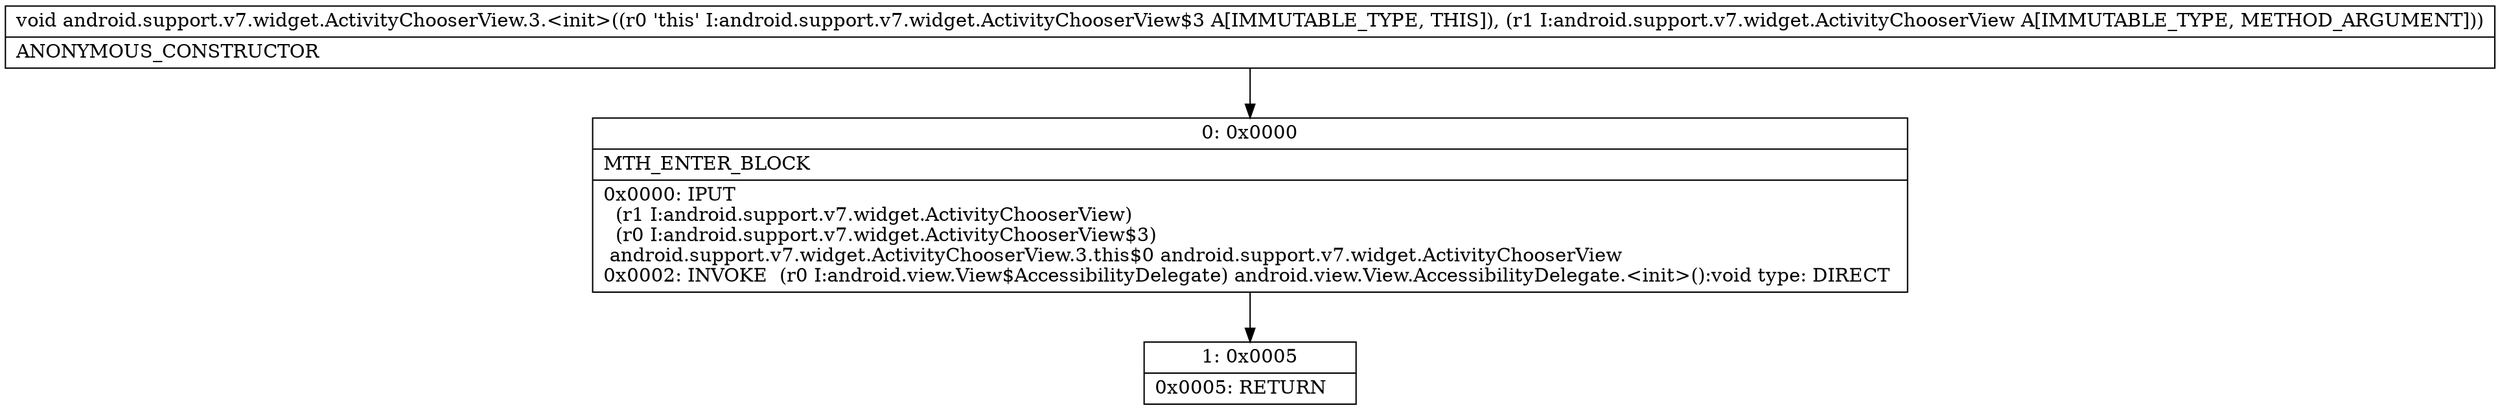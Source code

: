 digraph "CFG forandroid.support.v7.widget.ActivityChooserView.3.\<init\>(Landroid\/support\/v7\/widget\/ActivityChooserView;)V" {
Node_0 [shape=record,label="{0\:\ 0x0000|MTH_ENTER_BLOCK\l|0x0000: IPUT  \l  (r1 I:android.support.v7.widget.ActivityChooserView)\l  (r0 I:android.support.v7.widget.ActivityChooserView$3)\l android.support.v7.widget.ActivityChooserView.3.this$0 android.support.v7.widget.ActivityChooserView \l0x0002: INVOKE  (r0 I:android.view.View$AccessibilityDelegate) android.view.View.AccessibilityDelegate.\<init\>():void type: DIRECT \l}"];
Node_1 [shape=record,label="{1\:\ 0x0005|0x0005: RETURN   \l}"];
MethodNode[shape=record,label="{void android.support.v7.widget.ActivityChooserView.3.\<init\>((r0 'this' I:android.support.v7.widget.ActivityChooserView$3 A[IMMUTABLE_TYPE, THIS]), (r1 I:android.support.v7.widget.ActivityChooserView A[IMMUTABLE_TYPE, METHOD_ARGUMENT]))  | ANONYMOUS_CONSTRUCTOR\l}"];
MethodNode -> Node_0;
Node_0 -> Node_1;
}

